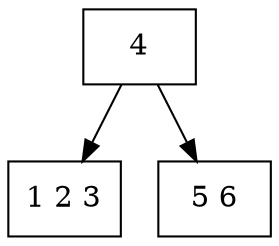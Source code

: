 digraph BTree{
node [shape=record];
Node0 [label="4 "];
Node0 -> Node1;
Node1 [label="1 2 3 "];
Node0 -> Node2;
Node2 [label="5 6 "];
}
